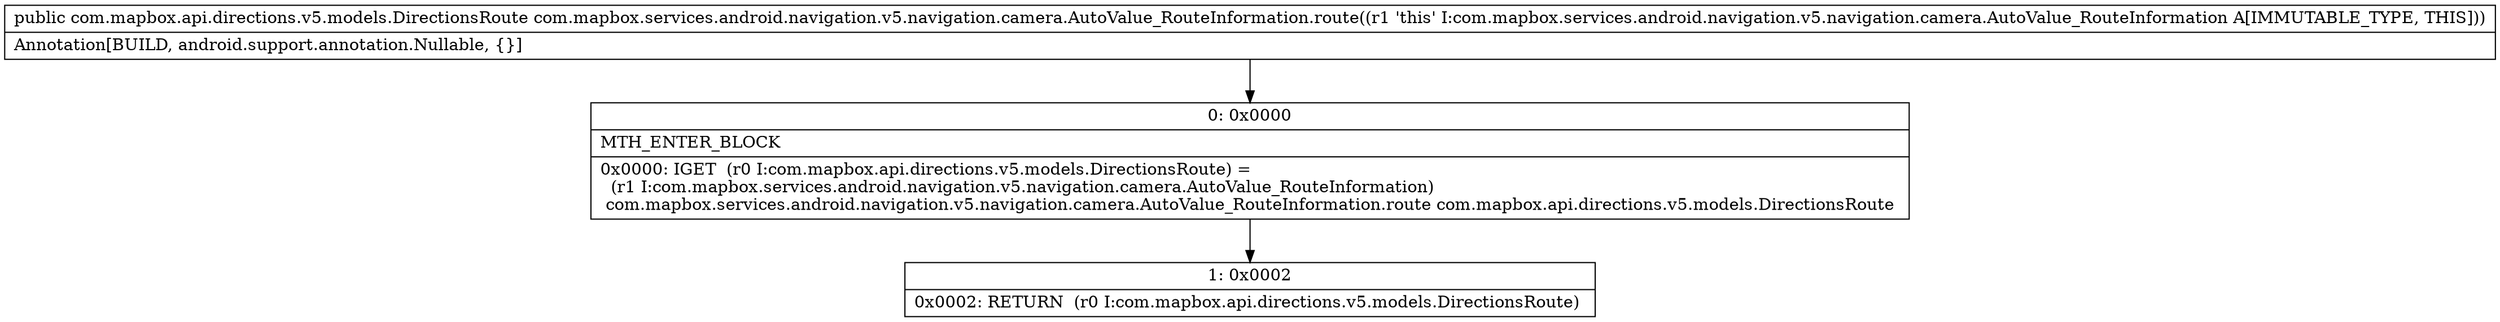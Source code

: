 digraph "CFG forcom.mapbox.services.android.navigation.v5.navigation.camera.AutoValue_RouteInformation.route()Lcom\/mapbox\/api\/directions\/v5\/models\/DirectionsRoute;" {
Node_0 [shape=record,label="{0\:\ 0x0000|MTH_ENTER_BLOCK\l|0x0000: IGET  (r0 I:com.mapbox.api.directions.v5.models.DirectionsRoute) = \l  (r1 I:com.mapbox.services.android.navigation.v5.navigation.camera.AutoValue_RouteInformation)\l com.mapbox.services.android.navigation.v5.navigation.camera.AutoValue_RouteInformation.route com.mapbox.api.directions.v5.models.DirectionsRoute \l}"];
Node_1 [shape=record,label="{1\:\ 0x0002|0x0002: RETURN  (r0 I:com.mapbox.api.directions.v5.models.DirectionsRoute) \l}"];
MethodNode[shape=record,label="{public com.mapbox.api.directions.v5.models.DirectionsRoute com.mapbox.services.android.navigation.v5.navigation.camera.AutoValue_RouteInformation.route((r1 'this' I:com.mapbox.services.android.navigation.v5.navigation.camera.AutoValue_RouteInformation A[IMMUTABLE_TYPE, THIS]))  | Annotation[BUILD, android.support.annotation.Nullable, \{\}]\l}"];
MethodNode -> Node_0;
Node_0 -> Node_1;
}

